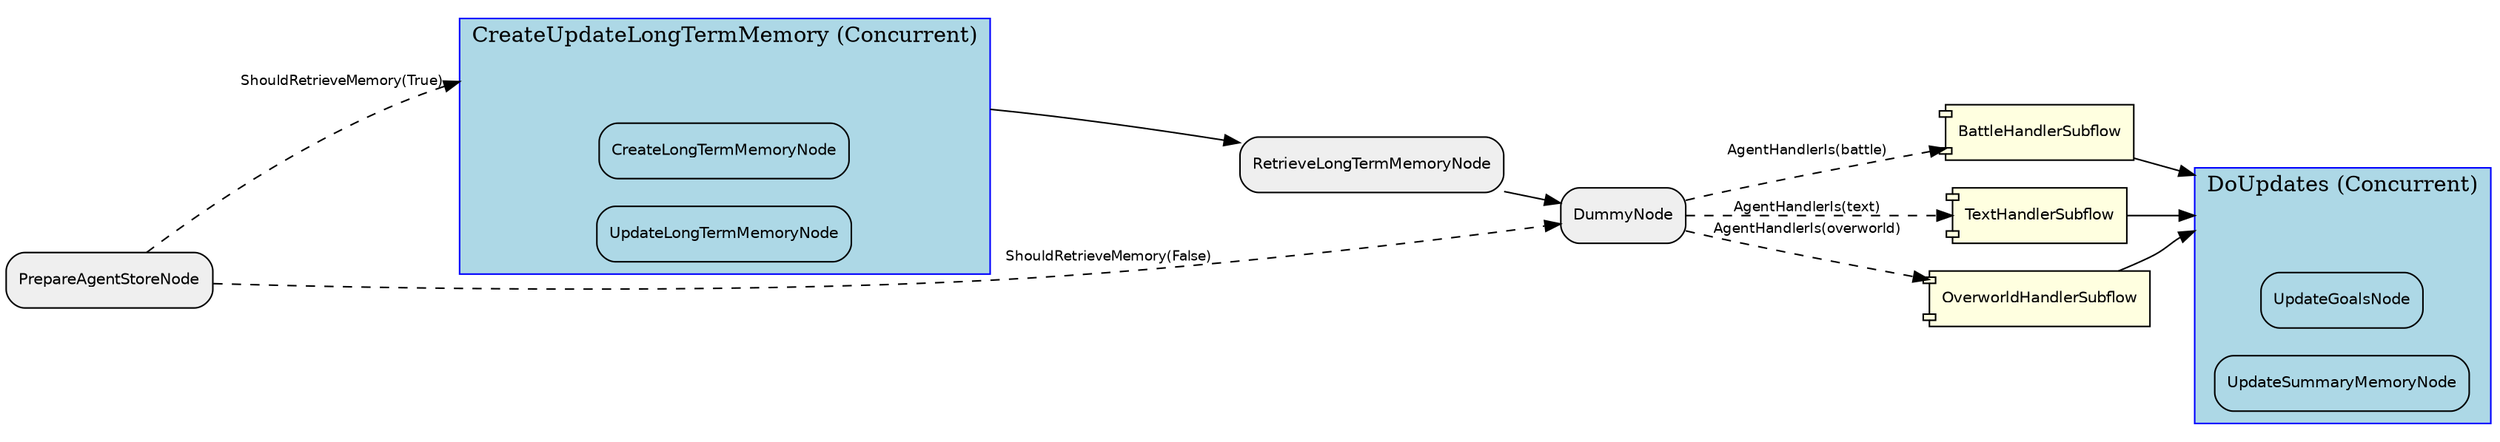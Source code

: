 digraph "G" {
  rankdir=LR;
  compound=true;
  node [shape=box, style="rounded,filled", fillcolor="#EFEFEF", fontname="Helvetica", fontsize=10];
  edge [fontname="Helvetica", fontsize=9];
  subgraph "cluster_1XstHVdUO9Z0VeEolFwc2" {
    label="DoUpdates (Concurrent)";
    style="filled"; fillcolor="lightblue"; color="blue";
    node [fillcolor="lightblue", style="filled,rounded"];
    "1XstHVdUO9Z0VeEolFwc2__entry" [label="", shape=point, width=0.01, style=invis];
    "1XstHVdUO9Z0VeEolFwc2__exit"  [label="", shape=point, width=0.01, style=invis];
    X06oYKx1sQJd1b00PXtzh [label="UpdateGoalsNode"];
    ekrx8zmjMhGfEJwLFrxTa [label="UpdateSummaryMemoryNode"];
  }
  subgraph "cluster_0Ihy6KkLY05xOJNAPJGdP" {
    label="CreateUpdateLongTermMemory (Concurrent)";
    style="filled"; fillcolor="lightblue"; color="blue";
    node [fillcolor="lightblue", style="filled,rounded"];
    "0Ihy6KkLY05xOJNAPJGdP__entry" [label="", shape=point, width=0.01, style=invis];
    "0Ihy6KkLY05xOJNAPJGdP__exit"  [label="", shape=point, width=0.01, style=invis];
    la56P3KDq8T8nWJE01mBK [label="CreateLongTermMemoryNode"];
    "0cFOgTKE93EloAVyvgHpE" [label="UpdateLongTermMemoryNode"];
  }
  eQnKhsyGUSlB4zqJcIvKM [label="DummyNode"];
  ekrx8zmjMhGfEJwLFrxTa [label="UpdateSummaryMemoryNode"];
  la56P3KDq8T8nWJE01mBK [label="CreateLongTermMemoryNode"];
  "6SefxfRRuhdSvgmkq9leZ" [label="BattleHandlerSubflow", shape=component, style="filled,rounded", fillcolor="lightyellow"];
  "7EcA77LFSMhYz3s1SLvCW" [label="RetrieveLongTermMemoryNode"];
  "0cFOgTKE93EloAVyvgHpE" [label="UpdateLongTermMemoryNode"];
  J2EDXATIL7oUsUnx0DQJI [label="PrepareAgentStoreNode"];
  OapdZq7B69Wz7WVm2Sgjl [label="TextHandlerSubflow", shape=component, style="filled,rounded", fillcolor="lightyellow"];
  X06oYKx1sQJd1b00PXtzh [label="UpdateGoalsNode"];
  kUabYn5S41R72DYKAv8Lz [label="OverworldHandlerSubflow", shape=component, style="filled,rounded", fillcolor="lightyellow"];
  J2EDXATIL7oUsUnx0DQJI -> "0Ihy6KkLY05xOJNAPJGdP__entry" [lhead="cluster_0Ihy6KkLY05xOJNAPJGdP", style="dashed", label="ShouldRetrieveMemory(True)"];
  "0Ihy6KkLY05xOJNAPJGdP__exit" -> "7EcA77LFSMhYz3s1SLvCW" [ltail="cluster_0Ihy6KkLY05xOJNAPJGdP", style="solid"];
  J2EDXATIL7oUsUnx0DQJI -> eQnKhsyGUSlB4zqJcIvKM [style="dashed", label="ShouldRetrieveMemory(False)"];
  "7EcA77LFSMhYz3s1SLvCW" -> eQnKhsyGUSlB4zqJcIvKM [style="solid"];
  eQnKhsyGUSlB4zqJcIvKM -> kUabYn5S41R72DYKAv8Lz [style="dashed", label="AgentHandlerIs(overworld)"];
  eQnKhsyGUSlB4zqJcIvKM -> "6SefxfRRuhdSvgmkq9leZ" [style="dashed", label="AgentHandlerIs(battle)"];
  eQnKhsyGUSlB4zqJcIvKM -> OapdZq7B69Wz7WVm2Sgjl [style="dashed", label="AgentHandlerIs(text)"];
  OapdZq7B69Wz7WVm2Sgjl -> "1XstHVdUO9Z0VeEolFwc2__entry" [lhead="cluster_1XstHVdUO9Z0VeEolFwc2", style="solid"];
  "6SefxfRRuhdSvgmkq9leZ" -> "1XstHVdUO9Z0VeEolFwc2__entry" [lhead="cluster_1XstHVdUO9Z0VeEolFwc2", style="solid"];
  kUabYn5S41R72DYKAv8Lz -> "1XstHVdUO9Z0VeEolFwc2__entry" [lhead="cluster_1XstHVdUO9Z0VeEolFwc2", style="solid"];
}
